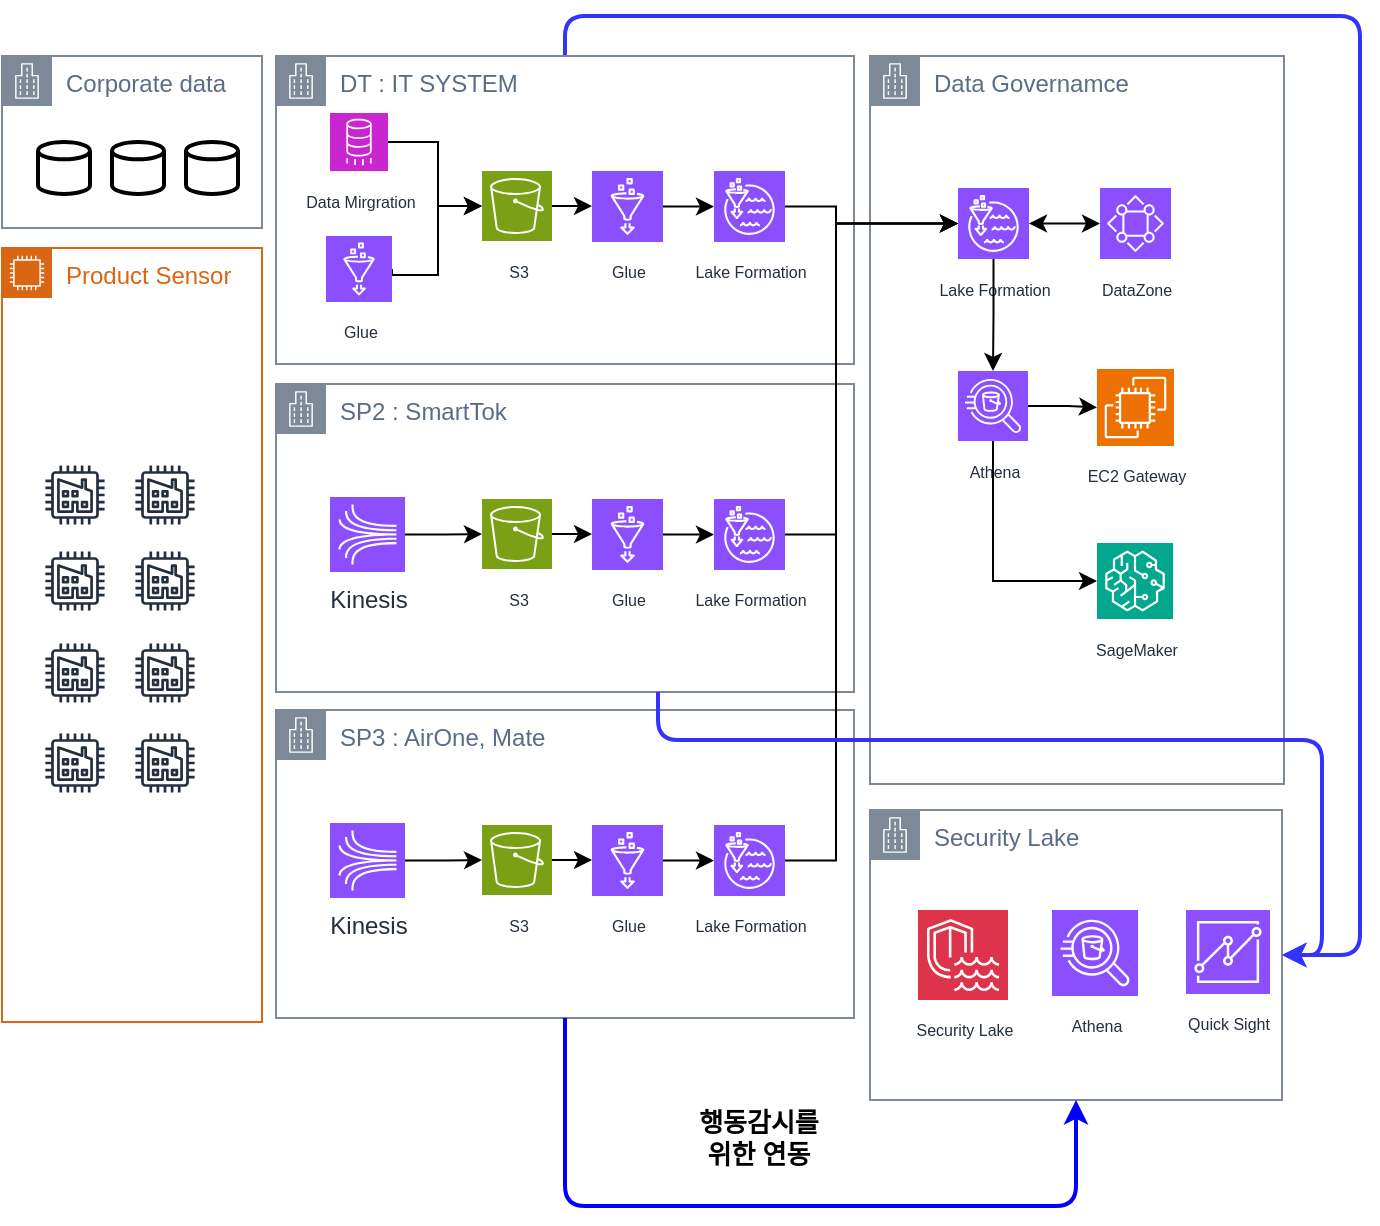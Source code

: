 <mxfile version="22.1.11" type="github">
  <diagram name="페이지-1" id="9PC2HINHQp9WQlIU5TEu">
    <mxGraphModel dx="753" dy="449" grid="0" gridSize="10" guides="1" tooltips="1" connect="1" arrows="1" fold="1" page="1" pageScale="1" pageWidth="827" pageHeight="1169" math="0" shadow="0">
      <root>
        <mxCell id="0" />
        <mxCell id="1" parent="0" />
        <mxCell id="qBiKVxB4tLfNxaQ9fipm-1" value="Corporate data" style="points=[[0,0],[0.25,0],[0.5,0],[0.75,0],[1,0],[1,0.25],[1,0.5],[1,0.75],[1,1],[0.75,1],[0.5,1],[0.25,1],[0,1],[0,0.75],[0,0.5],[0,0.25]];outlineConnect=0;gradientColor=none;html=1;whiteSpace=wrap;fontSize=12;fontStyle=0;container=1;pointerEvents=0;collapsible=0;recursiveResize=0;shape=mxgraph.aws4.group;grIcon=mxgraph.aws4.group_corporate_data_center;strokeColor=#7D8998;fillColor=none;verticalAlign=top;align=left;spacingLeft=30;fontColor=#5A6C86;dashed=0;" vertex="1" parent="1">
          <mxGeometry x="25" y="58" width="130" height="86" as="geometry" />
        </mxCell>
        <mxCell id="qBiKVxB4tLfNxaQ9fipm-2" value="" style="strokeWidth=2;html=1;shape=mxgraph.flowchart.database;whiteSpace=wrap;" vertex="1" parent="qBiKVxB4tLfNxaQ9fipm-1">
          <mxGeometry x="18" y="43" width="26" height="26" as="geometry" />
        </mxCell>
        <mxCell id="qBiKVxB4tLfNxaQ9fipm-3" value="" style="strokeWidth=2;html=1;shape=mxgraph.flowchart.database;whiteSpace=wrap;" vertex="1" parent="qBiKVxB4tLfNxaQ9fipm-1">
          <mxGeometry x="55" y="43" width="26" height="26" as="geometry" />
        </mxCell>
        <mxCell id="qBiKVxB4tLfNxaQ9fipm-4" value="" style="strokeWidth=2;html=1;shape=mxgraph.flowchart.database;whiteSpace=wrap;" vertex="1" parent="qBiKVxB4tLfNxaQ9fipm-1">
          <mxGeometry x="92" y="43" width="26" height="26" as="geometry" />
        </mxCell>
        <mxCell id="qBiKVxB4tLfNxaQ9fipm-106" style="edgeStyle=orthogonalEdgeStyle;rounded=1;orthogonalLoop=1;jettySize=auto;html=1;exitX=0.5;exitY=0;exitDx=0;exitDy=0;entryX=1;entryY=0.5;entryDx=0;entryDy=0;strokeWidth=2;strokeColor=#3333FF;" edge="1" parent="1" source="qBiKVxB4tLfNxaQ9fipm-20" target="qBiKVxB4tLfNxaQ9fipm-79">
          <mxGeometry relative="1" as="geometry">
            <Array as="points">
              <mxPoint x="307" y="38" />
              <mxPoint x="704" y="38" />
              <mxPoint x="704" y="508" />
            </Array>
          </mxGeometry>
        </mxCell>
        <mxCell id="qBiKVxB4tLfNxaQ9fipm-20" value="DT : IT SYSTEM" style="points=[[0,0],[0.25,0],[0.5,0],[0.75,0],[1,0],[1,0.25],[1,0.5],[1,0.75],[1,1],[0.75,1],[0.5,1],[0.25,1],[0,1],[0,0.75],[0,0.5],[0,0.25]];outlineConnect=0;gradientColor=none;html=1;whiteSpace=wrap;fontSize=12;fontStyle=0;container=1;pointerEvents=0;collapsible=0;recursiveResize=0;shape=mxgraph.aws4.group;grIcon=mxgraph.aws4.group_corporate_data_center;strokeColor=#7D8998;fillColor=none;verticalAlign=top;align=left;spacingLeft=30;fontColor=#5A6C86;dashed=0;" vertex="1" parent="1">
          <mxGeometry x="162" y="58" width="289" height="154" as="geometry" />
        </mxCell>
        <mxCell id="qBiKVxB4tLfNxaQ9fipm-6" value="&lt;font style=&quot;font-size: 8px;&quot;&gt;Data Mirgration&lt;/font&gt;" style="sketch=0;points=[[0,0,0],[0.25,0,0],[0.5,0,0],[0.75,0,0],[1,0,0],[0,1,0],[0.25,1,0],[0.5,1,0],[0.75,1,0],[1,1,0],[0,0.25,0],[0,0.5,0],[0,0.75,0],[1,0.25,0],[1,0.5,0],[1,0.75,0]];outlineConnect=0;fontColor=#232F3E;fillColor=#C925D1;strokeColor=#ffffff;dashed=0;verticalLabelPosition=bottom;verticalAlign=top;align=center;html=1;fontSize=12;fontStyle=0;aspect=fixed;shape=mxgraph.aws4.resourceIcon;resIcon=mxgraph.aws4.database_migration_service;" vertex="1" parent="qBiKVxB4tLfNxaQ9fipm-20">
          <mxGeometry x="27" y="28.5" width="29" height="29" as="geometry" />
        </mxCell>
        <mxCell id="qBiKVxB4tLfNxaQ9fipm-25" style="edgeStyle=orthogonalEdgeStyle;rounded=0;orthogonalLoop=1;jettySize=auto;html=1;exitX=1;exitY=0.5;exitDx=0;exitDy=0;exitPerimeter=0;entryX=0;entryY=0.5;entryDx=0;entryDy=0;entryPerimeter=0;" edge="1" parent="qBiKVxB4tLfNxaQ9fipm-20" source="qBiKVxB4tLfNxaQ9fipm-7" target="qBiKVxB4tLfNxaQ9fipm-9">
          <mxGeometry relative="1" as="geometry">
            <mxPoint x="91.333" y="73.333" as="targetPoint" />
            <Array as="points">
              <mxPoint x="81" y="109.5" />
              <mxPoint x="81" y="75.5" />
            </Array>
          </mxGeometry>
        </mxCell>
        <mxCell id="qBiKVxB4tLfNxaQ9fipm-7" value="&lt;font style=&quot;font-size: 8px;&quot;&gt;Glue&lt;/font&gt;" style="sketch=0;points=[[0,0,0],[0.25,0,0],[0.5,0,0],[0.75,0,0],[1,0,0],[0,1,0],[0.25,1,0],[0.5,1,0],[0.75,1,0],[1,1,0],[0,0.25,0],[0,0.5,0],[0,0.75,0],[1,0.25,0],[1,0.5,0],[1,0.75,0]];outlineConnect=0;fontColor=#232F3E;fillColor=#8C4FFF;strokeColor=#ffffff;dashed=0;verticalLabelPosition=bottom;verticalAlign=top;align=center;html=1;fontSize=12;fontStyle=0;aspect=fixed;shape=mxgraph.aws4.resourceIcon;resIcon=mxgraph.aws4.glue;" vertex="1" parent="qBiKVxB4tLfNxaQ9fipm-20">
          <mxGeometry x="25" y="90" width="33" height="33" as="geometry" />
        </mxCell>
        <mxCell id="qBiKVxB4tLfNxaQ9fipm-30" value="" style="edgeStyle=orthogonalEdgeStyle;rounded=0;orthogonalLoop=1;jettySize=auto;html=1;" edge="1" parent="qBiKVxB4tLfNxaQ9fipm-20" source="qBiKVxB4tLfNxaQ9fipm-9" target="qBiKVxB4tLfNxaQ9fipm-10">
          <mxGeometry relative="1" as="geometry" />
        </mxCell>
        <mxCell id="qBiKVxB4tLfNxaQ9fipm-9" value="&lt;font style=&quot;font-size: 8px;&quot;&gt;S3&lt;/font&gt;" style="sketch=0;points=[[0,0,0],[0.25,0,0],[0.5,0,0],[0.75,0,0],[1,0,0],[0,1,0],[0.25,1,0],[0.5,1,0],[0.75,1,0],[1,1,0],[0,0.25,0],[0,0.5,0],[0,0.75,0],[1,0.25,0],[1,0.5,0],[1,0.75,0]];outlineConnect=0;fontColor=#232F3E;fillColor=#7AA116;strokeColor=#ffffff;dashed=0;verticalLabelPosition=bottom;verticalAlign=top;align=center;html=1;fontSize=12;fontStyle=0;aspect=fixed;shape=mxgraph.aws4.resourceIcon;resIcon=mxgraph.aws4.s3;" vertex="1" parent="qBiKVxB4tLfNxaQ9fipm-20">
          <mxGeometry x="103" y="57.5" width="35" height="35" as="geometry" />
        </mxCell>
        <mxCell id="qBiKVxB4tLfNxaQ9fipm-10" value="&lt;font style=&quot;font-size: 8px;&quot;&gt;Glue&lt;/font&gt;" style="sketch=0;points=[[0,0,0],[0.25,0,0],[0.5,0,0],[0.75,0,0],[1,0,0],[0,1,0],[0.25,1,0],[0.5,1,0],[0.75,1,0],[1,1,0],[0,0.25,0],[0,0.5,0],[0,0.75,0],[1,0.25,0],[1,0.5,0],[1,0.75,0]];outlineConnect=0;fontColor=#232F3E;fillColor=#8C4FFF;strokeColor=#ffffff;dashed=0;verticalLabelPosition=bottom;verticalAlign=top;align=center;html=1;fontSize=12;fontStyle=0;aspect=fixed;shape=mxgraph.aws4.resourceIcon;resIcon=mxgraph.aws4.glue;" vertex="1" parent="qBiKVxB4tLfNxaQ9fipm-20">
          <mxGeometry x="158" y="57.5" width="35.5" height="35.5" as="geometry" />
        </mxCell>
        <mxCell id="qBiKVxB4tLfNxaQ9fipm-11" value="&lt;font style=&quot;font-size: 8px;&quot;&gt;Lake Formation&lt;/font&gt;" style="sketch=0;points=[[0,0,0],[0.25,0,0],[0.5,0,0],[0.75,0,0],[1,0,0],[0,1,0],[0.25,1,0],[0.5,1,0],[0.75,1,0],[1,1,0],[0,0.25,0],[0,0.5,0],[0,0.75,0],[1,0.25,0],[1,0.5,0],[1,0.75,0]];outlineConnect=0;fontColor=#232F3E;fillColor=#8C4FFF;strokeColor=#ffffff;dashed=0;verticalLabelPosition=bottom;verticalAlign=top;align=center;html=1;fontSize=12;fontStyle=0;aspect=fixed;shape=mxgraph.aws4.resourceIcon;resIcon=mxgraph.aws4.lake_formation;" vertex="1" parent="qBiKVxB4tLfNxaQ9fipm-20">
          <mxGeometry x="219" y="57.5" width="35.5" height="35.5" as="geometry" />
        </mxCell>
        <mxCell id="qBiKVxB4tLfNxaQ9fipm-24" style="edgeStyle=orthogonalEdgeStyle;rounded=0;orthogonalLoop=1;jettySize=auto;html=1;exitX=1;exitY=0.5;exitDx=0;exitDy=0;exitPerimeter=0;entryX=0;entryY=0.5;entryDx=0;entryDy=0;entryPerimeter=0;" edge="1" parent="qBiKVxB4tLfNxaQ9fipm-20" source="qBiKVxB4tLfNxaQ9fipm-6" target="qBiKVxB4tLfNxaQ9fipm-9">
          <mxGeometry relative="1" as="geometry">
            <Array as="points">
              <mxPoint x="81" y="43.5" />
              <mxPoint x="81" y="75.5" />
            </Array>
          </mxGeometry>
        </mxCell>
        <mxCell id="qBiKVxB4tLfNxaQ9fipm-33" style="edgeStyle=orthogonalEdgeStyle;rounded=0;orthogonalLoop=1;jettySize=auto;html=1;exitX=1;exitY=0.5;exitDx=0;exitDy=0;exitPerimeter=0;entryX=0;entryY=0.5;entryDx=0;entryDy=0;entryPerimeter=0;" edge="1" parent="qBiKVxB4tLfNxaQ9fipm-20" source="qBiKVxB4tLfNxaQ9fipm-10" target="qBiKVxB4tLfNxaQ9fipm-11">
          <mxGeometry relative="1" as="geometry" />
        </mxCell>
        <mxCell id="qBiKVxB4tLfNxaQ9fipm-34" value="SP2 : SmartTok" style="points=[[0,0],[0.25,0],[0.5,0],[0.75,0],[1,0],[1,0.25],[1,0.5],[1,0.75],[1,1],[0.75,1],[0.5,1],[0.25,1],[0,1],[0,0.75],[0,0.5],[0,0.25]];outlineConnect=0;gradientColor=none;html=1;whiteSpace=wrap;fontSize=12;fontStyle=0;container=1;pointerEvents=0;collapsible=0;recursiveResize=0;shape=mxgraph.aws4.group;grIcon=mxgraph.aws4.group_corporate_data_center;strokeColor=#7D8998;fillColor=none;verticalAlign=top;align=left;spacingLeft=30;fontColor=#5A6C86;dashed=0;" vertex="1" parent="1">
          <mxGeometry x="162" y="222" width="289" height="154" as="geometry" />
        </mxCell>
        <mxCell id="qBiKVxB4tLfNxaQ9fipm-38" value="" style="edgeStyle=orthogonalEdgeStyle;rounded=0;orthogonalLoop=1;jettySize=auto;html=1;" edge="1" parent="qBiKVxB4tLfNxaQ9fipm-34" source="qBiKVxB4tLfNxaQ9fipm-39" target="qBiKVxB4tLfNxaQ9fipm-40">
          <mxGeometry relative="1" as="geometry" />
        </mxCell>
        <mxCell id="qBiKVxB4tLfNxaQ9fipm-39" value="&lt;font style=&quot;font-size: 8px;&quot;&gt;S3&lt;/font&gt;" style="sketch=0;points=[[0,0,0],[0.25,0,0],[0.5,0,0],[0.75,0,0],[1,0,0],[0,1,0],[0.25,1,0],[0.5,1,0],[0.75,1,0],[1,1,0],[0,0.25,0],[0,0.5,0],[0,0.75,0],[1,0.25,0],[1,0.5,0],[1,0.75,0]];outlineConnect=0;fontColor=#232F3E;fillColor=#7AA116;strokeColor=#ffffff;dashed=0;verticalLabelPosition=bottom;verticalAlign=top;align=center;html=1;fontSize=12;fontStyle=0;aspect=fixed;shape=mxgraph.aws4.resourceIcon;resIcon=mxgraph.aws4.s3;" vertex="1" parent="qBiKVxB4tLfNxaQ9fipm-34">
          <mxGeometry x="103" y="57.5" width="35" height="35" as="geometry" />
        </mxCell>
        <mxCell id="qBiKVxB4tLfNxaQ9fipm-40" value="&lt;font style=&quot;font-size: 8px;&quot;&gt;Glue&lt;/font&gt;" style="sketch=0;points=[[0,0,0],[0.25,0,0],[0.5,0,0],[0.75,0,0],[1,0,0],[0,1,0],[0.25,1,0],[0.5,1,0],[0.75,1,0],[1,1,0],[0,0.25,0],[0,0.5,0],[0,0.75,0],[1,0.25,0],[1,0.5,0],[1,0.75,0]];outlineConnect=0;fontColor=#232F3E;fillColor=#8C4FFF;strokeColor=#ffffff;dashed=0;verticalLabelPosition=bottom;verticalAlign=top;align=center;html=1;fontSize=12;fontStyle=0;aspect=fixed;shape=mxgraph.aws4.resourceIcon;resIcon=mxgraph.aws4.glue;" vertex="1" parent="qBiKVxB4tLfNxaQ9fipm-34">
          <mxGeometry x="158" y="57.5" width="35.5" height="35.5" as="geometry" />
        </mxCell>
        <mxCell id="qBiKVxB4tLfNxaQ9fipm-41" value="&lt;font style=&quot;font-size: 8px;&quot;&gt;Lake Formation&lt;/font&gt;" style="sketch=0;points=[[0,0,0],[0.25,0,0],[0.5,0,0],[0.75,0,0],[1,0,0],[0,1,0],[0.25,1,0],[0.5,1,0],[0.75,1,0],[1,1,0],[0,0.25,0],[0,0.5,0],[0,0.75,0],[1,0.25,0],[1,0.5,0],[1,0.75,0]];outlineConnect=0;fontColor=#232F3E;fillColor=#8C4FFF;strokeColor=#ffffff;dashed=0;verticalLabelPosition=bottom;verticalAlign=top;align=center;html=1;fontSize=12;fontStyle=0;aspect=fixed;shape=mxgraph.aws4.resourceIcon;resIcon=mxgraph.aws4.lake_formation;" vertex="1" parent="qBiKVxB4tLfNxaQ9fipm-34">
          <mxGeometry x="219" y="57.5" width="35.5" height="35.5" as="geometry" />
        </mxCell>
        <mxCell id="qBiKVxB4tLfNxaQ9fipm-43" style="edgeStyle=orthogonalEdgeStyle;rounded=0;orthogonalLoop=1;jettySize=auto;html=1;exitX=1;exitY=0.5;exitDx=0;exitDy=0;exitPerimeter=0;entryX=0;entryY=0.5;entryDx=0;entryDy=0;entryPerimeter=0;" edge="1" parent="qBiKVxB4tLfNxaQ9fipm-34" source="qBiKVxB4tLfNxaQ9fipm-40" target="qBiKVxB4tLfNxaQ9fipm-41">
          <mxGeometry relative="1" as="geometry" />
        </mxCell>
        <mxCell id="qBiKVxB4tLfNxaQ9fipm-46" style="edgeStyle=orthogonalEdgeStyle;rounded=0;orthogonalLoop=1;jettySize=auto;html=1;exitX=1;exitY=0.5;exitDx=0;exitDy=0;exitPerimeter=0;" edge="1" parent="qBiKVxB4tLfNxaQ9fipm-34" source="qBiKVxB4tLfNxaQ9fipm-44" target="qBiKVxB4tLfNxaQ9fipm-39">
          <mxGeometry relative="1" as="geometry" />
        </mxCell>
        <mxCell id="qBiKVxB4tLfNxaQ9fipm-44" value="Kinesis" style="sketch=0;points=[[0,0,0],[0.25,0,0],[0.5,0,0],[0.75,0,0],[1,0,0],[0,1,0],[0.25,1,0],[0.5,1,0],[0.75,1,0],[1,1,0],[0,0.25,0],[0,0.5,0],[0,0.75,0],[1,0.25,0],[1,0.5,0],[1,0.75,0]];outlineConnect=0;fontColor=#232F3E;fillColor=#8C4FFF;strokeColor=#ffffff;dashed=0;verticalLabelPosition=bottom;verticalAlign=top;align=center;html=1;fontSize=12;fontStyle=0;aspect=fixed;shape=mxgraph.aws4.resourceIcon;resIcon=mxgraph.aws4.kinesis;" vertex="1" parent="qBiKVxB4tLfNxaQ9fipm-34">
          <mxGeometry x="27" y="56.5" width="37.5" height="37.5" as="geometry" />
        </mxCell>
        <mxCell id="qBiKVxB4tLfNxaQ9fipm-47" value="SP3 : AirOne, Mate" style="points=[[0,0],[0.25,0],[0.5,0],[0.75,0],[1,0],[1,0.25],[1,0.5],[1,0.75],[1,1],[0.75,1],[0.5,1],[0.25,1],[0,1],[0,0.75],[0,0.5],[0,0.25]];outlineConnect=0;gradientColor=none;html=1;whiteSpace=wrap;fontSize=12;fontStyle=0;container=1;pointerEvents=0;collapsible=0;recursiveResize=0;shape=mxgraph.aws4.group;grIcon=mxgraph.aws4.group_corporate_data_center;strokeColor=#7D8998;fillColor=none;verticalAlign=top;align=left;spacingLeft=30;fontColor=#5A6C86;dashed=0;" vertex="1" parent="1">
          <mxGeometry x="162" y="385" width="289" height="154" as="geometry" />
        </mxCell>
        <mxCell id="qBiKVxB4tLfNxaQ9fipm-48" value="" style="edgeStyle=orthogonalEdgeStyle;rounded=0;orthogonalLoop=1;jettySize=auto;html=1;" edge="1" parent="qBiKVxB4tLfNxaQ9fipm-47" source="qBiKVxB4tLfNxaQ9fipm-49" target="qBiKVxB4tLfNxaQ9fipm-50">
          <mxGeometry relative="1" as="geometry" />
        </mxCell>
        <mxCell id="qBiKVxB4tLfNxaQ9fipm-49" value="&lt;font style=&quot;font-size: 8px;&quot;&gt;S3&lt;/font&gt;" style="sketch=0;points=[[0,0,0],[0.25,0,0],[0.5,0,0],[0.75,0,0],[1,0,0],[0,1,0],[0.25,1,0],[0.5,1,0],[0.75,1,0],[1,1,0],[0,0.25,0],[0,0.5,0],[0,0.75,0],[1,0.25,0],[1,0.5,0],[1,0.75,0]];outlineConnect=0;fontColor=#232F3E;fillColor=#7AA116;strokeColor=#ffffff;dashed=0;verticalLabelPosition=bottom;verticalAlign=top;align=center;html=1;fontSize=12;fontStyle=0;aspect=fixed;shape=mxgraph.aws4.resourceIcon;resIcon=mxgraph.aws4.s3;" vertex="1" parent="qBiKVxB4tLfNxaQ9fipm-47">
          <mxGeometry x="103" y="57.5" width="35" height="35" as="geometry" />
        </mxCell>
        <mxCell id="qBiKVxB4tLfNxaQ9fipm-50" value="&lt;font style=&quot;font-size: 8px;&quot;&gt;Glue&lt;/font&gt;" style="sketch=0;points=[[0,0,0],[0.25,0,0],[0.5,0,0],[0.75,0,0],[1,0,0],[0,1,0],[0.25,1,0],[0.5,1,0],[0.75,1,0],[1,1,0],[0,0.25,0],[0,0.5,0],[0,0.75,0],[1,0.25,0],[1,0.5,0],[1,0.75,0]];outlineConnect=0;fontColor=#232F3E;fillColor=#8C4FFF;strokeColor=#ffffff;dashed=0;verticalLabelPosition=bottom;verticalAlign=top;align=center;html=1;fontSize=12;fontStyle=0;aspect=fixed;shape=mxgraph.aws4.resourceIcon;resIcon=mxgraph.aws4.glue;" vertex="1" parent="qBiKVxB4tLfNxaQ9fipm-47">
          <mxGeometry x="158" y="57.5" width="35.5" height="35.5" as="geometry" />
        </mxCell>
        <mxCell id="qBiKVxB4tLfNxaQ9fipm-51" value="&lt;font style=&quot;font-size: 8px;&quot;&gt;Lake Formation&lt;/font&gt;" style="sketch=0;points=[[0,0,0],[0.25,0,0],[0.5,0,0],[0.75,0,0],[1,0,0],[0,1,0],[0.25,1,0],[0.5,1,0],[0.75,1,0],[1,1,0],[0,0.25,0],[0,0.5,0],[0,0.75,0],[1,0.25,0],[1,0.5,0],[1,0.75,0]];outlineConnect=0;fontColor=#232F3E;fillColor=#8C4FFF;strokeColor=#ffffff;dashed=0;verticalLabelPosition=bottom;verticalAlign=top;align=center;html=1;fontSize=12;fontStyle=0;aspect=fixed;shape=mxgraph.aws4.resourceIcon;resIcon=mxgraph.aws4.lake_formation;" vertex="1" parent="qBiKVxB4tLfNxaQ9fipm-47">
          <mxGeometry x="219" y="57.5" width="35.5" height="35.5" as="geometry" />
        </mxCell>
        <mxCell id="qBiKVxB4tLfNxaQ9fipm-52" style="edgeStyle=orthogonalEdgeStyle;rounded=0;orthogonalLoop=1;jettySize=auto;html=1;exitX=1;exitY=0.5;exitDx=0;exitDy=0;exitPerimeter=0;entryX=0;entryY=0.5;entryDx=0;entryDy=0;entryPerimeter=0;" edge="1" parent="qBiKVxB4tLfNxaQ9fipm-47" source="qBiKVxB4tLfNxaQ9fipm-50" target="qBiKVxB4tLfNxaQ9fipm-51">
          <mxGeometry relative="1" as="geometry" />
        </mxCell>
        <mxCell id="qBiKVxB4tLfNxaQ9fipm-53" style="edgeStyle=orthogonalEdgeStyle;rounded=0;orthogonalLoop=1;jettySize=auto;html=1;exitX=1;exitY=0.5;exitDx=0;exitDy=0;exitPerimeter=0;" edge="1" parent="qBiKVxB4tLfNxaQ9fipm-47" source="qBiKVxB4tLfNxaQ9fipm-54" target="qBiKVxB4tLfNxaQ9fipm-49">
          <mxGeometry relative="1" as="geometry" />
        </mxCell>
        <mxCell id="qBiKVxB4tLfNxaQ9fipm-54" value="Kinesis" style="sketch=0;points=[[0,0,0],[0.25,0,0],[0.5,0,0],[0.75,0,0],[1,0,0],[0,1,0],[0.25,1,0],[0.5,1,0],[0.75,1,0],[1,1,0],[0,0.25,0],[0,0.5,0],[0,0.75,0],[1,0.25,0],[1,0.5,0],[1,0.75,0]];outlineConnect=0;fontColor=#232F3E;fillColor=#8C4FFF;strokeColor=#ffffff;dashed=0;verticalLabelPosition=bottom;verticalAlign=top;align=center;html=1;fontSize=12;fontStyle=0;aspect=fixed;shape=mxgraph.aws4.resourceIcon;resIcon=mxgraph.aws4.kinesis;" vertex="1" parent="qBiKVxB4tLfNxaQ9fipm-47">
          <mxGeometry x="27" y="56.5" width="37.5" height="37.5" as="geometry" />
        </mxCell>
        <mxCell id="qBiKVxB4tLfNxaQ9fipm-55" value="Data Governamce" style="points=[[0,0],[0.25,0],[0.5,0],[0.75,0],[1,0],[1,0.25],[1,0.5],[1,0.75],[1,1],[0.75,1],[0.5,1],[0.25,1],[0,1],[0,0.75],[0,0.5],[0,0.25]];outlineConnect=0;gradientColor=none;html=1;whiteSpace=wrap;fontSize=12;fontStyle=0;container=1;pointerEvents=0;collapsible=0;recursiveResize=0;shape=mxgraph.aws4.group;grIcon=mxgraph.aws4.group_corporate_data_center;strokeColor=#7D8998;fillColor=none;verticalAlign=top;align=left;spacingLeft=30;fontColor=#5A6C86;dashed=0;" vertex="1" parent="1">
          <mxGeometry x="459" y="58" width="207" height="364" as="geometry" />
        </mxCell>
        <mxCell id="qBiKVxB4tLfNxaQ9fipm-65" value="&lt;font style=&quot;font-size: 8px;&quot;&gt;Lake Formation&lt;/font&gt;" style="sketch=0;points=[[0,0,0],[0.25,0,0],[0.5,0,0],[0.75,0,0],[1,0,0],[0,1,0],[0.25,1,0],[0.5,1,0],[0.75,1,0],[1,1,0],[0,0.25,0],[0,0.5,0],[0,0.75,0],[1,0.25,0],[1,0.5,0],[1,0.75,0]];outlineConnect=0;fontColor=#232F3E;fillColor=#8C4FFF;strokeColor=#ffffff;dashed=0;verticalLabelPosition=bottom;verticalAlign=top;align=center;html=1;fontSize=12;fontStyle=0;aspect=fixed;shape=mxgraph.aws4.resourceIcon;resIcon=mxgraph.aws4.lake_formation;" vertex="1" parent="qBiKVxB4tLfNxaQ9fipm-55">
          <mxGeometry x="44" y="66" width="35.5" height="35.5" as="geometry" />
        </mxCell>
        <mxCell id="qBiKVxB4tLfNxaQ9fipm-66" value="&lt;font style=&quot;font-size: 8px;&quot;&gt;DataZone&lt;/font&gt;" style="sketch=0;points=[[0,0,0],[0.25,0,0],[0.5,0,0],[0.75,0,0],[1,0,0],[0,1,0],[0.25,1,0],[0.5,1,0],[0.75,1,0],[1,1,0],[0,0.25,0],[0,0.5,0],[0,0.75,0],[1,0.25,0],[1,0.5,0],[1,0.75,0]];outlineConnect=0;fontColor=#232F3E;fillColor=#8C4FFF;strokeColor=#ffffff;dashed=0;verticalLabelPosition=bottom;verticalAlign=top;align=center;html=1;fontSize=12;fontStyle=0;aspect=fixed;shape=mxgraph.aws4.resourceIcon;resIcon=mxgraph.aws4.datazone;" vertex="1" parent="qBiKVxB4tLfNxaQ9fipm-55">
          <mxGeometry x="115" y="66" width="35.5" height="35.5" as="geometry" />
        </mxCell>
        <mxCell id="qBiKVxB4tLfNxaQ9fipm-71" value="&lt;font style=&quot;font-size: 8px;&quot;&gt;Athena&lt;/font&gt;" style="sketch=0;points=[[0,0,0],[0.25,0,0],[0.5,0,0],[0.75,0,0],[1,0,0],[0,1,0],[0.25,1,0],[0.5,1,0],[0.75,1,0],[1,1,0],[0,0.25,0],[0,0.5,0],[0,0.75,0],[1,0.25,0],[1,0.5,0],[1,0.75,0]];outlineConnect=0;fontColor=#232F3E;fillColor=#8C4FFF;strokeColor=#ffffff;dashed=0;verticalLabelPosition=bottom;verticalAlign=top;align=center;html=1;fontSize=12;fontStyle=0;aspect=fixed;shape=mxgraph.aws4.resourceIcon;resIcon=mxgraph.aws4.athena;" vertex="1" parent="qBiKVxB4tLfNxaQ9fipm-55">
          <mxGeometry x="44" y="157.5" width="35" height="35" as="geometry" />
        </mxCell>
        <mxCell id="qBiKVxB4tLfNxaQ9fipm-72" value="&lt;font style=&quot;font-size: 8px;&quot;&gt;SageMaker&lt;/font&gt;" style="sketch=0;points=[[0,0,0],[0.25,0,0],[0.5,0,0],[0.75,0,0],[1,0,0],[0,1,0],[0.25,1,0],[0.5,1,0],[0.75,1,0],[1,1,0],[0,0.25,0],[0,0.5,0],[0,0.75,0],[1,0.25,0],[1,0.5,0],[1,0.75,0]];outlineConnect=0;fontColor=#232F3E;fillColor=#01A88D;strokeColor=#ffffff;dashed=0;verticalLabelPosition=bottom;verticalAlign=top;align=center;html=1;fontSize=12;fontStyle=0;aspect=fixed;shape=mxgraph.aws4.resourceIcon;resIcon=mxgraph.aws4.sagemaker;" vertex="1" parent="qBiKVxB4tLfNxaQ9fipm-55">
          <mxGeometry x="113.5" y="243.5" width="38" height="38" as="geometry" />
        </mxCell>
        <mxCell id="qBiKVxB4tLfNxaQ9fipm-73" value="&lt;font style=&quot;font-size: 8px;&quot;&gt;EC2 Gateway&lt;/font&gt;" style="sketch=0;points=[[0,0,0],[0.25,0,0],[0.5,0,0],[0.75,0,0],[1,0,0],[0,1,0],[0.25,1,0],[0.5,1,0],[0.75,1,0],[1,1,0],[0,0.25,0],[0,0.5,0],[0,0.75,0],[1,0.25,0],[1,0.5,0],[1,0.75,0]];outlineConnect=0;fontColor=#232F3E;fillColor=#ED7100;strokeColor=#ffffff;dashed=0;verticalLabelPosition=bottom;verticalAlign=top;align=center;html=1;fontSize=12;fontStyle=0;aspect=fixed;shape=mxgraph.aws4.resourceIcon;resIcon=mxgraph.aws4.ec2;" vertex="1" parent="qBiKVxB4tLfNxaQ9fipm-55">
          <mxGeometry x="113.5" y="156.5" width="38.5" height="38.5" as="geometry" />
        </mxCell>
        <mxCell id="qBiKVxB4tLfNxaQ9fipm-74" style="edgeStyle=orthogonalEdgeStyle;rounded=0;orthogonalLoop=1;jettySize=auto;html=1;entryX=0.5;entryY=0;entryDx=0;entryDy=0;entryPerimeter=0;" edge="1" parent="qBiKVxB4tLfNxaQ9fipm-55" source="qBiKVxB4tLfNxaQ9fipm-65" target="qBiKVxB4tLfNxaQ9fipm-71">
          <mxGeometry relative="1" as="geometry" />
        </mxCell>
        <mxCell id="qBiKVxB4tLfNxaQ9fipm-75" style="edgeStyle=orthogonalEdgeStyle;rounded=0;orthogonalLoop=1;jettySize=auto;html=1;exitX=0.5;exitY=1;exitDx=0;exitDy=0;exitPerimeter=0;entryX=0;entryY=0.5;entryDx=0;entryDy=0;entryPerimeter=0;" edge="1" parent="qBiKVxB4tLfNxaQ9fipm-55" source="qBiKVxB4tLfNxaQ9fipm-71" target="qBiKVxB4tLfNxaQ9fipm-72">
          <mxGeometry relative="1" as="geometry" />
        </mxCell>
        <mxCell id="qBiKVxB4tLfNxaQ9fipm-77" style="edgeStyle=orthogonalEdgeStyle;rounded=0;orthogonalLoop=1;jettySize=auto;html=1;entryX=0;entryY=0.5;entryDx=0;entryDy=0;entryPerimeter=0;" edge="1" parent="qBiKVxB4tLfNxaQ9fipm-55" source="qBiKVxB4tLfNxaQ9fipm-71" target="qBiKVxB4tLfNxaQ9fipm-73">
          <mxGeometry relative="1" as="geometry" />
        </mxCell>
        <mxCell id="qBiKVxB4tLfNxaQ9fipm-97" value="" style="endArrow=classic;startArrow=classic;html=1;rounded=0;exitX=1;exitY=0.5;exitDx=0;exitDy=0;exitPerimeter=0;" edge="1" parent="qBiKVxB4tLfNxaQ9fipm-55" source="qBiKVxB4tLfNxaQ9fipm-65" target="qBiKVxB4tLfNxaQ9fipm-66">
          <mxGeometry width="50" height="50" relative="1" as="geometry">
            <mxPoint x="191" y="197" as="sourcePoint" />
            <mxPoint x="241" y="147" as="targetPoint" />
          </mxGeometry>
        </mxCell>
        <mxCell id="qBiKVxB4tLfNxaQ9fipm-79" value="Security Lake" style="points=[[0,0],[0.25,0],[0.5,0],[0.75,0],[1,0],[1,0.25],[1,0.5],[1,0.75],[1,1],[0.75,1],[0.5,1],[0.25,1],[0,1],[0,0.75],[0,0.5],[0,0.25]];outlineConnect=0;gradientColor=none;html=1;whiteSpace=wrap;fontSize=12;fontStyle=0;container=1;pointerEvents=0;collapsible=0;recursiveResize=0;shape=mxgraph.aws4.group;grIcon=mxgraph.aws4.group_corporate_data_center;strokeColor=#7D8998;fillColor=none;verticalAlign=top;align=left;spacingLeft=30;fontColor=#5A6C86;dashed=0;" vertex="1" parent="1">
          <mxGeometry x="459" y="435" width="206" height="145" as="geometry" />
        </mxCell>
        <mxCell id="qBiKVxB4tLfNxaQ9fipm-89" value="&lt;font style=&quot;font-size: 8px;&quot;&gt;Security Lake&lt;/font&gt;" style="sketch=0;points=[[0,0,0],[0.25,0,0],[0.5,0,0],[0.75,0,0],[1,0,0],[0,1,0],[0.25,1,0],[0.5,1,0],[0.75,1,0],[1,1,0],[0,0.25,0],[0,0.5,0],[0,0.75,0],[1,0.25,0],[1,0.5,0],[1,0.75,0]];outlineConnect=0;fontColor=#232F3E;fillColor=#DD344C;strokeColor=#ffffff;dashed=0;verticalLabelPosition=bottom;verticalAlign=top;align=center;html=1;fontSize=12;fontStyle=0;aspect=fixed;shape=mxgraph.aws4.resourceIcon;resIcon=mxgraph.aws4.security_lake;" vertex="1" parent="qBiKVxB4tLfNxaQ9fipm-79">
          <mxGeometry x="24" y="50" width="45" height="45" as="geometry" />
        </mxCell>
        <mxCell id="qBiKVxB4tLfNxaQ9fipm-90" value="&lt;font style=&quot;font-size: 8px;&quot;&gt;Athena&lt;/font&gt;" style="sketch=0;points=[[0,0,0],[0.25,0,0],[0.5,0,0],[0.75,0,0],[1,0,0],[0,1,0],[0.25,1,0],[0.5,1,0],[0.75,1,0],[1,1,0],[0,0.25,0],[0,0.5,0],[0,0.75,0],[1,0.25,0],[1,0.5,0],[1,0.75,0]];outlineConnect=0;fontColor=#232F3E;fillColor=#8C4FFF;strokeColor=#ffffff;dashed=0;verticalLabelPosition=bottom;verticalAlign=top;align=center;html=1;fontSize=12;fontStyle=0;aspect=fixed;shape=mxgraph.aws4.resourceIcon;resIcon=mxgraph.aws4.athena;" vertex="1" parent="qBiKVxB4tLfNxaQ9fipm-79">
          <mxGeometry x="91" y="50" width="43" height="43" as="geometry" />
        </mxCell>
        <mxCell id="qBiKVxB4tLfNxaQ9fipm-91" value="&lt;font style=&quot;font-size: 8px;&quot;&gt;Quick Sight&lt;/font&gt;" style="sketch=0;points=[[0,0,0],[0.25,0,0],[0.5,0,0],[0.75,0,0],[1,0,0],[0,1,0],[0.25,1,0],[0.5,1,0],[0.75,1,0],[1,1,0],[0,0.25,0],[0,0.5,0],[0,0.75,0],[1,0.25,0],[1,0.5,0],[1,0.75,0]];outlineConnect=0;fontColor=#232F3E;fillColor=#8C4FFF;strokeColor=#ffffff;dashed=0;verticalLabelPosition=bottom;verticalAlign=top;align=center;html=1;fontSize=12;fontStyle=0;aspect=fixed;shape=mxgraph.aws4.resourceIcon;resIcon=mxgraph.aws4.quicksight;" vertex="1" parent="qBiKVxB4tLfNxaQ9fipm-79">
          <mxGeometry x="158" y="50" width="42" height="42" as="geometry" />
        </mxCell>
        <mxCell id="qBiKVxB4tLfNxaQ9fipm-92" style="edgeStyle=orthogonalEdgeStyle;rounded=0;orthogonalLoop=1;jettySize=auto;html=1;exitX=1;exitY=0.5;exitDx=0;exitDy=0;exitPerimeter=0;entryX=0;entryY=0.5;entryDx=0;entryDy=0;entryPerimeter=0;" edge="1" parent="1" source="qBiKVxB4tLfNxaQ9fipm-11" target="qBiKVxB4tLfNxaQ9fipm-65">
          <mxGeometry relative="1" as="geometry">
            <Array as="points">
              <mxPoint x="442" y="133" />
              <mxPoint x="442" y="142" />
            </Array>
          </mxGeometry>
        </mxCell>
        <mxCell id="qBiKVxB4tLfNxaQ9fipm-93" style="edgeStyle=orthogonalEdgeStyle;rounded=0;orthogonalLoop=1;jettySize=auto;html=1;exitX=1;exitY=0.5;exitDx=0;exitDy=0;exitPerimeter=0;entryX=0;entryY=0.5;entryDx=0;entryDy=0;entryPerimeter=0;" edge="1" parent="1" source="qBiKVxB4tLfNxaQ9fipm-41" target="qBiKVxB4tLfNxaQ9fipm-65">
          <mxGeometry relative="1" as="geometry">
            <Array as="points">
              <mxPoint x="442" y="297" />
              <mxPoint x="442" y="142" />
            </Array>
          </mxGeometry>
        </mxCell>
        <mxCell id="qBiKVxB4tLfNxaQ9fipm-94" style="edgeStyle=orthogonalEdgeStyle;rounded=0;orthogonalLoop=1;jettySize=auto;html=1;entryX=0;entryY=0.5;entryDx=0;entryDy=0;entryPerimeter=0;strokeWidth=1;" edge="1" parent="1" source="qBiKVxB4tLfNxaQ9fipm-51" target="qBiKVxB4tLfNxaQ9fipm-65">
          <mxGeometry relative="1" as="geometry">
            <Array as="points">
              <mxPoint x="442" y="460" />
              <mxPoint x="442" y="142" />
            </Array>
          </mxGeometry>
        </mxCell>
        <mxCell id="qBiKVxB4tLfNxaQ9fipm-109" style="edgeStyle=orthogonalEdgeStyle;rounded=1;orthogonalLoop=1;jettySize=auto;html=1;entryX=1;entryY=0.5;entryDx=0;entryDy=0;strokeWidth=2;strokeColor=#3333FF;" edge="1" parent="1" target="qBiKVxB4tLfNxaQ9fipm-79">
          <mxGeometry relative="1" as="geometry">
            <mxPoint x="353" y="376" as="sourcePoint" />
            <Array as="points">
              <mxPoint x="353" y="400" />
              <mxPoint x="685" y="400" />
              <mxPoint x="685" y="508" />
            </Array>
          </mxGeometry>
        </mxCell>
        <mxCell id="qBiKVxB4tLfNxaQ9fipm-115" style="edgeStyle=orthogonalEdgeStyle;rounded=1;orthogonalLoop=1;jettySize=auto;html=1;exitX=0.5;exitY=1;exitDx=0;exitDy=0;strokeWidth=2;strokeColor=#0000FF;" edge="1" parent="1" source="qBiKVxB4tLfNxaQ9fipm-47" target="qBiKVxB4tLfNxaQ9fipm-79">
          <mxGeometry relative="1" as="geometry">
            <mxPoint x="392.25" y="513" as="sourcePoint" />
            <mxPoint x="658.25" y="706" as="targetPoint" />
            <Array as="points">
              <mxPoint x="307" y="633" />
              <mxPoint x="562" y="633" />
            </Array>
          </mxGeometry>
        </mxCell>
        <mxCell id="qBiKVxB4tLfNxaQ9fipm-118" value="Product Sensor" style="points=[[0,0],[0.25,0],[0.5,0],[0.75,0],[1,0],[1,0.25],[1,0.5],[1,0.75],[1,1],[0.75,1],[0.5,1],[0.25,1],[0,1],[0,0.75],[0,0.5],[0,0.25]];outlineConnect=0;gradientColor=none;html=1;whiteSpace=wrap;fontSize=12;fontStyle=0;container=1;pointerEvents=0;collapsible=0;recursiveResize=0;shape=mxgraph.aws4.group;grIcon=mxgraph.aws4.group_ec2_instance_contents;strokeColor=#D86613;fillColor=none;verticalAlign=top;align=left;spacingLeft=30;fontColor=#D86613;dashed=0;" vertex="1" parent="1">
          <mxGeometry x="25" y="154" width="130" height="387" as="geometry" />
        </mxCell>
        <mxCell id="qBiKVxB4tLfNxaQ9fipm-120" value="" style="sketch=0;outlineConnect=0;fontColor=#232F3E;gradientColor=none;strokeColor=#232F3E;fillColor=#ffffff;dashed=0;verticalLabelPosition=bottom;verticalAlign=top;align=center;html=1;fontSize=12;fontStyle=0;aspect=fixed;shape=mxgraph.aws4.resourceIcon;resIcon=mxgraph.aws4.factory;" vertex="1" parent="qBiKVxB4tLfNxaQ9fipm-118">
          <mxGeometry x="18" y="105" width="37" height="37" as="geometry" />
        </mxCell>
        <mxCell id="qBiKVxB4tLfNxaQ9fipm-121" value="" style="sketch=0;outlineConnect=0;fontColor=#232F3E;gradientColor=none;strokeColor=#232F3E;fillColor=#ffffff;dashed=0;verticalLabelPosition=bottom;verticalAlign=top;align=center;html=1;fontSize=12;fontStyle=0;aspect=fixed;shape=mxgraph.aws4.resourceIcon;resIcon=mxgraph.aws4.factory;" vertex="1" parent="qBiKVxB4tLfNxaQ9fipm-118">
          <mxGeometry x="63" y="105" width="37" height="37" as="geometry" />
        </mxCell>
        <mxCell id="qBiKVxB4tLfNxaQ9fipm-122" value="" style="sketch=0;outlineConnect=0;fontColor=#232F3E;gradientColor=none;strokeColor=#232F3E;fillColor=#ffffff;dashed=0;verticalLabelPosition=bottom;verticalAlign=top;align=center;html=1;fontSize=12;fontStyle=0;aspect=fixed;shape=mxgraph.aws4.resourceIcon;resIcon=mxgraph.aws4.factory;" vertex="1" parent="qBiKVxB4tLfNxaQ9fipm-118">
          <mxGeometry x="18" y="148" width="37" height="37" as="geometry" />
        </mxCell>
        <mxCell id="qBiKVxB4tLfNxaQ9fipm-123" value="" style="sketch=0;outlineConnect=0;fontColor=#232F3E;gradientColor=none;strokeColor=#232F3E;fillColor=#ffffff;dashed=0;verticalLabelPosition=bottom;verticalAlign=top;align=center;html=1;fontSize=12;fontStyle=0;aspect=fixed;shape=mxgraph.aws4.resourceIcon;resIcon=mxgraph.aws4.factory;" vertex="1" parent="qBiKVxB4tLfNxaQ9fipm-118">
          <mxGeometry x="63" y="148" width="37" height="37" as="geometry" />
        </mxCell>
        <mxCell id="qBiKVxB4tLfNxaQ9fipm-124" value="" style="sketch=0;outlineConnect=0;fontColor=#232F3E;gradientColor=none;strokeColor=#232F3E;fillColor=#ffffff;dashed=0;verticalLabelPosition=bottom;verticalAlign=top;align=center;html=1;fontSize=12;fontStyle=0;aspect=fixed;shape=mxgraph.aws4.resourceIcon;resIcon=mxgraph.aws4.factory;" vertex="1" parent="qBiKVxB4tLfNxaQ9fipm-118">
          <mxGeometry x="18" y="194" width="37" height="37" as="geometry" />
        </mxCell>
        <mxCell id="qBiKVxB4tLfNxaQ9fipm-125" value="" style="sketch=0;outlineConnect=0;fontColor=#232F3E;gradientColor=none;strokeColor=#232F3E;fillColor=#ffffff;dashed=0;verticalLabelPosition=bottom;verticalAlign=top;align=center;html=1;fontSize=12;fontStyle=0;aspect=fixed;shape=mxgraph.aws4.resourceIcon;resIcon=mxgraph.aws4.factory;" vertex="1" parent="qBiKVxB4tLfNxaQ9fipm-118">
          <mxGeometry x="63" y="194" width="37" height="37" as="geometry" />
        </mxCell>
        <mxCell id="qBiKVxB4tLfNxaQ9fipm-126" value="" style="sketch=0;outlineConnect=0;fontColor=#232F3E;gradientColor=none;strokeColor=#232F3E;fillColor=#ffffff;dashed=0;verticalLabelPosition=bottom;verticalAlign=top;align=center;html=1;fontSize=12;fontStyle=0;aspect=fixed;shape=mxgraph.aws4.resourceIcon;resIcon=mxgraph.aws4.factory;" vertex="1" parent="qBiKVxB4tLfNxaQ9fipm-118">
          <mxGeometry x="18" y="239" width="37" height="37" as="geometry" />
        </mxCell>
        <mxCell id="qBiKVxB4tLfNxaQ9fipm-127" value="" style="sketch=0;outlineConnect=0;fontColor=#232F3E;gradientColor=none;strokeColor=#232F3E;fillColor=#ffffff;dashed=0;verticalLabelPosition=bottom;verticalAlign=top;align=center;html=1;fontSize=12;fontStyle=0;aspect=fixed;shape=mxgraph.aws4.resourceIcon;resIcon=mxgraph.aws4.factory;" vertex="1" parent="qBiKVxB4tLfNxaQ9fipm-118">
          <mxGeometry x="63" y="239" width="37" height="37" as="geometry" />
        </mxCell>
        <mxCell id="qBiKVxB4tLfNxaQ9fipm-128" value="&lt;b&gt;&lt;font style=&quot;font-size: 13px;&quot;&gt;행동감시를 위한 연동&lt;/font&gt;&lt;/b&gt;" style="text;html=1;strokeColor=none;fillColor=none;align=center;verticalAlign=middle;whiteSpace=wrap;rounded=0;" vertex="1" parent="1">
          <mxGeometry x="367" y="572" width="73" height="53" as="geometry" />
        </mxCell>
      </root>
    </mxGraphModel>
  </diagram>
</mxfile>

